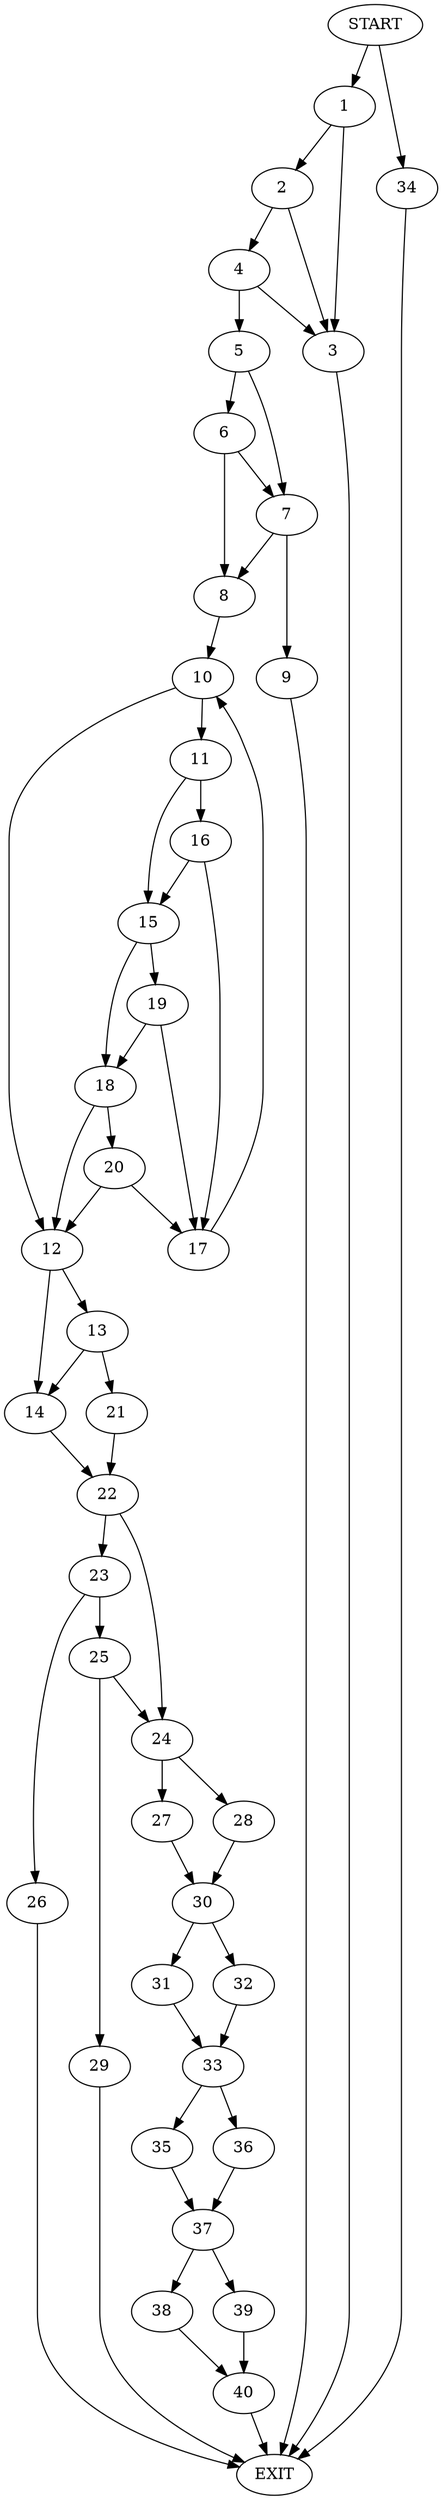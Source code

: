 digraph {
0 [label="START"]
41 [label="EXIT"]
0 -> 1
1 -> 2
1 -> 3
2 -> 4
2 -> 3
3 -> 41
4 -> 5
4 -> 3
5 -> 6
5 -> 7
6 -> 8
6 -> 7
7 -> 9
7 -> 8
8 -> 10
9 -> 41
10 -> 11
10 -> 12
12 -> 13
12 -> 14
11 -> 15
11 -> 16
16 -> 15
16 -> 17
15 -> 18
15 -> 19
17 -> 10
19 -> 18
19 -> 17
18 -> 20
18 -> 12
20 -> 17
20 -> 12
13 -> 14
13 -> 21
14 -> 22
21 -> 22
22 -> 23
22 -> 24
23 -> 25
23 -> 26
24 -> 27
24 -> 28
26 -> 41
25 -> 29
25 -> 24
29 -> 41
27 -> 30
28 -> 30
30 -> 31
30 -> 32
32 -> 33
31 -> 33
0 -> 34
34 -> 41
33 -> 35
33 -> 36
35 -> 37
36 -> 37
37 -> 38
37 -> 39
38 -> 40
39 -> 40
40 -> 41
}
